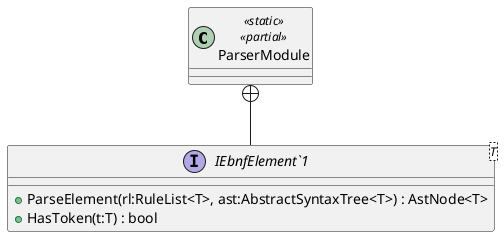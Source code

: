 @startuml
class ParserModule <<static>> <<partial>> {
}
interface "IEbnfElement`1"<T> {
    + ParseElement(rl:RuleList<T>, ast:AbstractSyntaxTree<T>) : AstNode<T>
    + HasToken(t:T) : bool
}
ParserModule +-- "IEbnfElement`1"
@enduml
